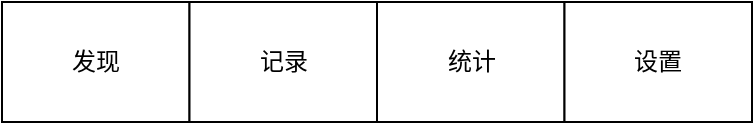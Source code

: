 <mxfile version="16.5.3" type="github" pages="3">
  <diagram id="Qzeqj0SnbEf_Cn_N3k6a" name="组件">
    <mxGraphModel dx="1715" dy="1148" grid="1" gridSize="10" guides="1" tooltips="1" connect="1" arrows="1" fold="1" page="0" pageScale="1" pageWidth="1169" pageHeight="827" math="0" shadow="0">
      <root>
        <mxCell id="B_So1x9XpXhE01DbsVh8-0" />
        <mxCell id="B_So1x9XpXhE01DbsVh8-1" parent="B_So1x9XpXhE01DbsVh8-0" />
        <mxCell id="eqh0b2-0sLIWviwp8FZ4-0" value="" style="group" vertex="1" connectable="0" parent="B_So1x9XpXhE01DbsVh8-1">
          <mxGeometry x="-240" y="-40" width="375" height="60" as="geometry" />
        </mxCell>
        <mxCell id="eqh0b2-0sLIWviwp8FZ4-1" value="发现" style="rounded=0;whiteSpace=wrap;html=1;" vertex="1" parent="eqh0b2-0sLIWviwp8FZ4-0">
          <mxGeometry width="93.75" height="60" as="geometry" />
        </mxCell>
        <mxCell id="eqh0b2-0sLIWviwp8FZ4-2" value="记录" style="rounded=0;whiteSpace=wrap;html=1;" vertex="1" parent="eqh0b2-0sLIWviwp8FZ4-0">
          <mxGeometry x="93.75" width="93.75" height="60" as="geometry" />
        </mxCell>
        <mxCell id="eqh0b2-0sLIWviwp8FZ4-3" value="统计" style="rounded=0;whiteSpace=wrap;html=1;" vertex="1" parent="eqh0b2-0sLIWviwp8FZ4-0">
          <mxGeometry x="187.5" width="93.75" height="60" as="geometry" />
        </mxCell>
        <mxCell id="eqh0b2-0sLIWviwp8FZ4-4" value="设置" style="rounded=0;whiteSpace=wrap;html=1;" vertex="1" parent="eqh0b2-0sLIWviwp8FZ4-0">
          <mxGeometry x="281.25" width="93.75" height="60" as="geometry" />
        </mxCell>
      </root>
    </mxGraphModel>
  </diagram>
  <diagram id="LeYQS3eegEFGrXKFrih5" name="发现页">
    <mxGraphModel dx="1879" dy="1069" grid="1" gridSize="10" guides="1" tooltips="1" connect="1" arrows="1" fold="1" page="0" pageScale="1" pageWidth="1169" pageHeight="827" background="none" math="0" shadow="0">
      <root>
        <mxCell id="0" />
        <mxCell id="1" parent="0" />
        <mxCell id="SfUjTuaE5shy0dRNEBml-24" value="" style="rounded=0;whiteSpace=wrap;html=1;" vertex="1" parent="1">
          <mxGeometry x="39" y="40" width="375" height="590" as="geometry" />
        </mxCell>
        <mxCell id="SfUjTuaE5shy0dRNEBml-26" value="发现页" style="text;html=1;strokeColor=none;fillColor=none;align=left;verticalAlign=middle;whiteSpace=wrap;rounded=0;" vertex="1" parent="1">
          <mxGeometry x="39" width="60" height="30" as="geometry" />
        </mxCell>
        <mxCell id="SfUjTuaE5shy0dRNEBml-32" value="总览" style="text;html=1;strokeColor=none;fillColor=none;align=left;verticalAlign=middle;whiteSpace=wrap;rounded=0;" vertex="1" parent="1">
          <mxGeometry x="49" y="50" width="60" height="30" as="geometry" />
        </mxCell>
        <mxCell id="SfUjTuaE5shy0dRNEBml-33" value="" style="rounded=0;whiteSpace=wrap;html=1;fillColor=#808080;" vertex="1" parent="1">
          <mxGeometry x="51" y="80" width="351" height="100" as="geometry" />
        </mxCell>
        <mxCell id="SfUjTuaE5shy0dRNEBml-34" value="指标" style="text;html=1;strokeColor=none;fillColor=none;align=left;verticalAlign=middle;whiteSpace=wrap;rounded=0;" vertex="1" parent="1">
          <mxGeometry x="51" y="190" width="60" height="30" as="geometry" />
        </mxCell>
        <mxCell id="SfUjTuaE5shy0dRNEBml-35" value="运动" style="rounded=0;whiteSpace=wrap;html=1;fillColor=#808080;" vertex="1" parent="1">
          <mxGeometry x="49" y="220" width="170.5" height="100" as="geometry" />
        </mxCell>
        <mxCell id="SfUjTuaE5shy0dRNEBml-36" value="饮食" style="rounded=0;whiteSpace=wrap;html=1;fillColor=#808080;" vertex="1" parent="1">
          <mxGeometry x="231.5" y="220" width="170.5" height="100" as="geometry" />
        </mxCell>
        <mxCell id="SfUjTuaE5shy0dRNEBml-37" value="水分" style="rounded=0;whiteSpace=wrap;html=1;fillColor=#808080;" vertex="1" parent="1">
          <mxGeometry x="49" y="330" width="170.5" height="100" as="geometry" />
        </mxCell>
        <mxCell id="SfUjTuaE5shy0dRNEBml-38" value="冥想" style="rounded=0;whiteSpace=wrap;html=1;fillColor=#808080;" vertex="1" parent="1">
          <mxGeometry x="231.5" y="330" width="170.5" height="100" as="geometry" />
        </mxCell>
        <mxCell id="SfUjTuaE5shy0dRNEBml-39" value="阅读" style="rounded=0;whiteSpace=wrap;html=1;fillColor=#808080;" vertex="1" parent="1">
          <mxGeometry x="49" y="440" width="170.5" height="100" as="geometry" />
        </mxCell>
        <mxCell id="SfUjTuaE5shy0dRNEBml-40" value="周期" style="rounded=0;whiteSpace=wrap;html=1;fillColor=#808080;" vertex="1" parent="1">
          <mxGeometry x="231.5" y="440" width="170.5" height="100" as="geometry" />
        </mxCell>
        <mxCell id="SfUjTuaE5shy0dRNEBml-41" value="" style="group" vertex="1" connectable="0" parent="1">
          <mxGeometry x="39" y="570" width="375" height="60" as="geometry" />
        </mxCell>
        <mxCell id="SfUjTuaE5shy0dRNEBml-27" value="发现" style="rounded=0;whiteSpace=wrap;html=1;fillColor=#808080;" vertex="1" parent="SfUjTuaE5shy0dRNEBml-41">
          <mxGeometry width="93.75" height="60" as="geometry" />
        </mxCell>
        <mxCell id="SfUjTuaE5shy0dRNEBml-29" value="记录" style="rounded=0;whiteSpace=wrap;html=1;" vertex="1" parent="SfUjTuaE5shy0dRNEBml-41">
          <mxGeometry x="93.75" width="93.75" height="60" as="geometry" />
        </mxCell>
        <mxCell id="SfUjTuaE5shy0dRNEBml-30" value="统计" style="rounded=0;whiteSpace=wrap;html=1;" vertex="1" parent="SfUjTuaE5shy0dRNEBml-41">
          <mxGeometry x="187.5" width="93.75" height="60" as="geometry" />
        </mxCell>
        <mxCell id="SfUjTuaE5shy0dRNEBml-31" value="设置" style="rounded=0;whiteSpace=wrap;html=1;" vertex="1" parent="SfUjTuaE5shy0dRNEBml-41">
          <mxGeometry x="281.25" width="93.75" height="60" as="geometry" />
        </mxCell>
      </root>
    </mxGraphModel>
  </diagram>
  <diagram id="NNMCAl0OlrUrAbnQ1WU4" name="记录页">
    <mxGraphModel dx="1479" dy="1069" grid="1" gridSize="10" guides="1" tooltips="1" connect="1" arrows="1" fold="1" page="0" pageScale="1" pageWidth="1169" pageHeight="827" math="0" shadow="0">
      <root>
        <mxCell id="6UcSKWhRy-Ho_wylhgB5-0" />
        <mxCell id="6UcSKWhRy-Ho_wylhgB5-1" parent="6UcSKWhRy-Ho_wylhgB5-0" />
        <mxCell id="gCziPaRQsygvw95p9YGa-0" value="" style="rounded=0;whiteSpace=wrap;html=1;" vertex="1" parent="6UcSKWhRy-Ho_wylhgB5-1">
          <mxGeometry x="440" y="40" width="375" height="590" as="geometry" />
        </mxCell>
        <mxCell id="gCziPaRQsygvw95p9YGa-1" value="记录页" style="text;html=1;strokeColor=none;fillColor=none;align=left;verticalAlign=middle;whiteSpace=wrap;rounded=0;" vertex="1" parent="6UcSKWhRy-Ho_wylhgB5-1">
          <mxGeometry x="440" width="60" height="30" as="geometry" />
        </mxCell>
        <mxCell id="gCziPaRQsygvw95p9YGa-2" value="" style="group" vertex="1" connectable="0" parent="6UcSKWhRy-Ho_wylhgB5-1">
          <mxGeometry x="440" y="570" width="375" height="60" as="geometry" />
        </mxCell>
        <mxCell id="gCziPaRQsygvw95p9YGa-3" value="发现" style="rounded=0;whiteSpace=wrap;html=1;" vertex="1" parent="gCziPaRQsygvw95p9YGa-2">
          <mxGeometry width="93.75" height="60" as="geometry" />
        </mxCell>
        <mxCell id="gCziPaRQsygvw95p9YGa-4" value="记录" style="rounded=0;whiteSpace=wrap;html=1;fillColor=#808080;" vertex="1" parent="gCziPaRQsygvw95p9YGa-2">
          <mxGeometry x="93.75" width="93.75" height="60" as="geometry" />
        </mxCell>
        <mxCell id="gCziPaRQsygvw95p9YGa-5" value="统计" style="rounded=0;whiteSpace=wrap;html=1;" vertex="1" parent="gCziPaRQsygvw95p9YGa-2">
          <mxGeometry x="187.5" width="93.75" height="60" as="geometry" />
        </mxCell>
        <mxCell id="gCziPaRQsygvw95p9YGa-6" value="设置" style="rounded=0;whiteSpace=wrap;html=1;" vertex="1" parent="gCziPaRQsygvw95p9YGa-2">
          <mxGeometry x="281.25" width="93.75" height="60" as="geometry" />
        </mxCell>
        <mxCell id="gCziPaRQsygvw95p9YGa-7" value="" style="group" vertex="1" connectable="0" parent="6UcSKWhRy-Ho_wylhgB5-1">
          <mxGeometry x="440" y="65" width="375" height="56" as="geometry" />
        </mxCell>
        <mxCell id="gCziPaRQsygvw95p9YGa-8" value="2022-02-08 运动" style="dashed=0;shape=rect;verticalLabelPosition=middle;align=left;verticalAlign=middle;fontSize=15;spacingLeft=10;rounded=0;" vertex="1" parent="gCziPaRQsygvw95p9YGa-7">
          <mxGeometry width="375" height="56" as="geometry" />
        </mxCell>
        <mxCell id="gCziPaRQsygvw95p9YGa-9" value="删除" style="text;html=1;strokeColor=#b85450;fillColor=#f8cecc;align=center;verticalAlign=middle;whiteSpace=wrap;rounded=0;" vertex="1" parent="gCziPaRQsygvw95p9YGa-7">
          <mxGeometry x="305" y="13" width="60" height="30" as="geometry" />
        </mxCell>
        <mxCell id="gCziPaRQsygvw95p9YGa-10" value="编辑" style="text;html=1;strokeColor=#6c8ebf;fillColor=#dae8fc;align=center;verticalAlign=middle;whiteSpace=wrap;rounded=0;" vertex="1" parent="gCziPaRQsygvw95p9YGa-7">
          <mxGeometry x="240" y="13" width="60" height="30" as="geometry" />
        </mxCell>
        <mxCell id="gCziPaRQsygvw95p9YGa-11" value="" style="group" vertex="1" connectable="0" parent="6UcSKWhRy-Ho_wylhgB5-1">
          <mxGeometry x="440" y="120" width="375" height="56" as="geometry" />
        </mxCell>
        <mxCell id="gCziPaRQsygvw95p9YGa-12" value="2022-02-08 运动" style="dashed=0;shape=rect;verticalLabelPosition=middle;align=left;verticalAlign=middle;fontSize=15;spacingLeft=10;rounded=0;" vertex="1" parent="gCziPaRQsygvw95p9YGa-11">
          <mxGeometry width="375" height="56" as="geometry" />
        </mxCell>
        <mxCell id="gCziPaRQsygvw95p9YGa-13" value="删除" style="text;html=1;strokeColor=#b85450;fillColor=#f8cecc;align=center;verticalAlign=middle;whiteSpace=wrap;rounded=0;" vertex="1" parent="gCziPaRQsygvw95p9YGa-11">
          <mxGeometry x="305" y="13" width="60" height="30" as="geometry" />
        </mxCell>
        <mxCell id="gCziPaRQsygvw95p9YGa-14" value="编辑" style="text;html=1;strokeColor=#6c8ebf;fillColor=#dae8fc;align=center;verticalAlign=middle;whiteSpace=wrap;rounded=0;" vertex="1" parent="gCziPaRQsygvw95p9YGa-11">
          <mxGeometry x="240" y="13" width="60" height="30" as="geometry" />
        </mxCell>
        <mxCell id="gCziPaRQsygvw95p9YGa-15" value="" style="group" vertex="1" connectable="0" parent="6UcSKWhRy-Ho_wylhgB5-1">
          <mxGeometry x="440" y="176" width="375" height="56" as="geometry" />
        </mxCell>
        <mxCell id="gCziPaRQsygvw95p9YGa-16" value="2022-02-08 运动" style="dashed=0;shape=rect;verticalLabelPosition=middle;align=left;verticalAlign=middle;fontSize=15;spacingLeft=10;rounded=0;" vertex="1" parent="gCziPaRQsygvw95p9YGa-15">
          <mxGeometry width="375" height="56" as="geometry" />
        </mxCell>
        <mxCell id="gCziPaRQsygvw95p9YGa-17" value="删除" style="text;html=1;strokeColor=#b85450;fillColor=#f8cecc;align=center;verticalAlign=middle;whiteSpace=wrap;rounded=0;" vertex="1" parent="gCziPaRQsygvw95p9YGa-15">
          <mxGeometry x="305" y="13" width="60" height="30" as="geometry" />
        </mxCell>
        <mxCell id="gCziPaRQsygvw95p9YGa-18" value="编辑" style="text;html=1;strokeColor=#6c8ebf;fillColor=#dae8fc;align=center;verticalAlign=middle;whiteSpace=wrap;rounded=0;" vertex="1" parent="gCziPaRQsygvw95p9YGa-15">
          <mxGeometry x="240" y="13" width="60" height="30" as="geometry" />
        </mxCell>
        <mxCell id="gCziPaRQsygvw95p9YGa-19" value="" style="group" vertex="1" connectable="0" parent="6UcSKWhRy-Ho_wylhgB5-1">
          <mxGeometry x="440" y="232" width="375" height="56" as="geometry" />
        </mxCell>
        <mxCell id="gCziPaRQsygvw95p9YGa-20" value="2022-02-08 运动" style="dashed=0;shape=rect;verticalLabelPosition=middle;align=left;verticalAlign=middle;fontSize=15;spacingLeft=10;rounded=0;" vertex="1" parent="gCziPaRQsygvw95p9YGa-19">
          <mxGeometry width="375" height="56" as="geometry" />
        </mxCell>
        <mxCell id="gCziPaRQsygvw95p9YGa-21" value="删除" style="text;html=1;strokeColor=#b85450;fillColor=#f8cecc;align=center;verticalAlign=middle;whiteSpace=wrap;rounded=0;" vertex="1" parent="gCziPaRQsygvw95p9YGa-19">
          <mxGeometry x="305" y="13" width="60" height="30" as="geometry" />
        </mxCell>
        <mxCell id="gCziPaRQsygvw95p9YGa-22" value="编辑" style="text;html=1;strokeColor=#6c8ebf;fillColor=#dae8fc;align=center;verticalAlign=middle;whiteSpace=wrap;rounded=0;" vertex="1" parent="gCziPaRQsygvw95p9YGa-19">
          <mxGeometry x="240" y="13" width="60" height="30" as="geometry" />
        </mxCell>
        <mxCell id="gCziPaRQsygvw95p9YGa-23" value="" style="group" vertex="1" connectable="0" parent="6UcSKWhRy-Ho_wylhgB5-1">
          <mxGeometry x="440" y="287" width="375" height="56" as="geometry" />
        </mxCell>
        <mxCell id="gCziPaRQsygvw95p9YGa-24" value="2022-02-08 运动" style="dashed=0;shape=rect;verticalLabelPosition=middle;align=left;verticalAlign=middle;fontSize=15;spacingLeft=10;rounded=0;" vertex="1" parent="gCziPaRQsygvw95p9YGa-23">
          <mxGeometry width="375" height="56" as="geometry" />
        </mxCell>
        <mxCell id="gCziPaRQsygvw95p9YGa-25" value="删除" style="text;html=1;strokeColor=#b85450;fillColor=#f8cecc;align=center;verticalAlign=middle;whiteSpace=wrap;rounded=0;" vertex="1" parent="gCziPaRQsygvw95p9YGa-23">
          <mxGeometry x="305" y="13" width="60" height="30" as="geometry" />
        </mxCell>
        <mxCell id="gCziPaRQsygvw95p9YGa-26" value="编辑" style="text;html=1;strokeColor=#6c8ebf;fillColor=#dae8fc;align=center;verticalAlign=middle;whiteSpace=wrap;rounded=0;" vertex="1" parent="gCziPaRQsygvw95p9YGa-23">
          <mxGeometry x="240" y="13" width="60" height="30" as="geometry" />
        </mxCell>
        <mxCell id="gCziPaRQsygvw95p9YGa-27" value="" style="group" vertex="1" connectable="0" parent="6UcSKWhRy-Ho_wylhgB5-1">
          <mxGeometry x="440" y="343" width="375" height="56" as="geometry" />
        </mxCell>
        <mxCell id="gCziPaRQsygvw95p9YGa-28" value="2022-02-08 运动" style="dashed=0;shape=rect;verticalLabelPosition=middle;align=left;verticalAlign=middle;fontSize=15;spacingLeft=10;rounded=0;" vertex="1" parent="gCziPaRQsygvw95p9YGa-27">
          <mxGeometry width="375" height="56" as="geometry" />
        </mxCell>
        <mxCell id="gCziPaRQsygvw95p9YGa-29" value="删除" style="text;html=1;strokeColor=#b85450;fillColor=#f8cecc;align=center;verticalAlign=middle;whiteSpace=wrap;rounded=0;" vertex="1" parent="gCziPaRQsygvw95p9YGa-27">
          <mxGeometry x="305" y="13" width="60" height="30" as="geometry" />
        </mxCell>
        <mxCell id="gCziPaRQsygvw95p9YGa-30" value="编辑" style="text;html=1;strokeColor=#6c8ebf;fillColor=#dae8fc;align=center;verticalAlign=middle;whiteSpace=wrap;rounded=0;" vertex="1" parent="gCziPaRQsygvw95p9YGa-27">
          <mxGeometry x="240" y="13" width="60" height="30" as="geometry" />
        </mxCell>
        <mxCell id="gCziPaRQsygvw95p9YGa-31" value="记录页-运动" style="text;html=1;strokeColor=none;fillColor=none;align=left;verticalAlign=middle;whiteSpace=wrap;rounded=0;" vertex="1" parent="6UcSKWhRy-Ho_wylhgB5-1">
          <mxGeometry x="1120" y="3" width="100" height="30" as="geometry" />
        </mxCell>
        <mxCell id="gCziPaRQsygvw95p9YGa-32" value="" style="rounded=0;whiteSpace=wrap;html=1;" vertex="1" parent="6UcSKWhRy-Ho_wylhgB5-1">
          <mxGeometry x="1120" y="43" width="375" height="590" as="geometry" />
        </mxCell>
        <mxCell id="gCziPaRQsygvw95p9YGa-33" style="edgeStyle=orthogonalEdgeStyle;rounded=0;orthogonalLoop=1;jettySize=auto;html=1;" edge="1" parent="6UcSKWhRy-Ho_wylhgB5-1" source="gCziPaRQsygvw95p9YGa-35" target="gCziPaRQsygvw95p9YGa-38">
          <mxGeometry relative="1" as="geometry" />
        </mxCell>
        <mxCell id="gCziPaRQsygvw95p9YGa-34" style="edgeStyle=orthogonalEdgeStyle;rounded=0;orthogonalLoop=1;jettySize=auto;html=1;entryX=1;entryY=0.5;entryDx=0;entryDy=0;" edge="1" parent="6UcSKWhRy-Ho_wylhgB5-1" source="gCziPaRQsygvw95p9YGa-35" target="gCziPaRQsygvw95p9YGa-41">
          <mxGeometry relative="1" as="geometry">
            <Array as="points">
              <mxPoint x="1510" y="113" />
              <mxPoint x="1510" y="173" />
            </Array>
          </mxGeometry>
        </mxCell>
        <mxCell id="gCziPaRQsygvw95p9YGa-35" value="可添加选项的选择框&lt;br&gt;选项数据存放在本地数据库中" style="strokeWidth=1;shadow=0;dashed=0;align=center;html=1;shape=mxgraph.mockup.text.stickyNote2;fontColor=#666666;mainText=;fontSize=17;whiteSpace=wrap;fillColor=#ffffcc;strokeColor=#F62E00;rounded=0;" vertex="1" parent="6UcSKWhRy-Ho_wylhgB5-1">
          <mxGeometry x="1532.5" y="53" width="195" height="110" as="geometry" />
        </mxCell>
        <mxCell id="gCziPaRQsygvw95p9YGa-36" value="" style="group" vertex="1" connectable="0" parent="6UcSKWhRy-Ho_wylhgB5-1">
          <mxGeometry x="1130" y="53" width="355" height="58" as="geometry" />
        </mxCell>
        <mxCell id="gCziPaRQsygvw95p9YGa-37" value="部位*" style="fillColor=none;strokeColor=none;html=1;fontSize=11;fontStyle=0;align=left;fontColor=#596780;fontStyle=1;fontSize=11;rounded=0;" vertex="1" parent="gCziPaRQsygvw95p9YGa-36">
          <mxGeometry width="240" height="20" as="geometry" />
        </mxCell>
        <mxCell id="gCziPaRQsygvw95p9YGa-38" value="Banana bread" style="rounded=1;arcSize=9;fillColor=#F7F8F9;align=left;spacingLeft=5;strokeColor=#DEE1E6;html=1;strokeWidth=2;fontColor=#596780;fontSize=12" vertex="1" parent="gCziPaRQsygvw95p9YGa-36">
          <mxGeometry y="25" width="355" height="33" as="geometry" />
        </mxCell>
        <mxCell id="gCziPaRQsygvw95p9YGa-39" value="" style="group" vertex="1" connectable="0" parent="6UcSKWhRy-Ho_wylhgB5-1">
          <mxGeometry x="1130" y="131" width="355" height="58" as="geometry" />
        </mxCell>
        <mxCell id="gCziPaRQsygvw95p9YGa-40" value="动作*" style="fillColor=none;strokeColor=none;html=1;fontSize=11;fontStyle=0;align=left;fontColor=#596780;fontStyle=1;fontSize=11;rounded=0;" vertex="1" parent="gCziPaRQsygvw95p9YGa-39">
          <mxGeometry width="240" height="20" as="geometry" />
        </mxCell>
        <mxCell id="gCziPaRQsygvw95p9YGa-41" value="Banana bread" style="rounded=1;arcSize=9;fillColor=#F7F8F9;align=left;spacingLeft=5;strokeColor=#DEE1E6;html=1;strokeWidth=2;fontColor=#596780;fontSize=12" vertex="1" parent="gCziPaRQsygvw95p9YGa-39">
          <mxGeometry y="25" width="355" height="33" as="geometry" />
        </mxCell>
        <mxCell id="gCziPaRQsygvw95p9YGa-42" value="" style="group" vertex="1" connectable="0" parent="6UcSKWhRy-Ho_wylhgB5-1">
          <mxGeometry x="1130" y="209" width="300" height="56.5" as="geometry" />
        </mxCell>
        <mxCell id="gCziPaRQsygvw95p9YGa-43" value="数量*" style="fillColor=none;strokeColor=none;html=1;fontSize=11;fontStyle=0;align=left;fontColor=#596780;fontStyle=1;fontSize=11;rounded=0;" vertex="1" parent="gCziPaRQsygvw95p9YGa-42">
          <mxGeometry width="50" height="20" as="geometry" />
        </mxCell>
        <mxCell id="gCziPaRQsygvw95p9YGa-44" value="" style="group" vertex="1" connectable="0" parent="gCziPaRQsygvw95p9YGa-42">
          <mxGeometry y="23.5" width="300" height="33" as="geometry" />
        </mxCell>
        <mxCell id="gCziPaRQsygvw95p9YGa-45" value="Banana bread" style="rounded=1;arcSize=9;fillColor=#F7F8F9;align=left;spacingLeft=5;strokeColor=#DEE1E6;html=1;strokeWidth=2;fontColor=#596780;fontSize=12" vertex="1" parent="gCziPaRQsygvw95p9YGa-44">
          <mxGeometry width="90" height="33" as="geometry" />
        </mxCell>
        <mxCell id="gCziPaRQsygvw95p9YGa-46" value="个" style="text;html=1;strokeColor=none;fillColor=none;align=center;verticalAlign=middle;whiteSpace=wrap;rounded=0;" vertex="1" parent="gCziPaRQsygvw95p9YGa-44">
          <mxGeometry x="90" y="1.5" width="60" height="30" as="geometry" />
        </mxCell>
        <mxCell id="gCziPaRQsygvw95p9YGa-47" value="Banana bread" style="rounded=1;arcSize=9;fillColor=#F7F8F9;align=left;spacingLeft=5;strokeColor=#DEE1E6;html=1;strokeWidth=2;fontColor=#596780;fontSize=12" vertex="1" parent="gCziPaRQsygvw95p9YGa-44">
          <mxGeometry x="150" width="90" height="33" as="geometry" />
        </mxCell>
        <mxCell id="gCziPaRQsygvw95p9YGa-48" value="组" style="text;html=1;strokeColor=none;fillColor=none;align=center;verticalAlign=middle;whiteSpace=wrap;rounded=0;" vertex="1" parent="gCziPaRQsygvw95p9YGa-44">
          <mxGeometry x="240" y="1.5" width="60" height="30" as="geometry" />
        </mxCell>
        <mxCell id="gCziPaRQsygvw95p9YGa-49" value="" style="group" vertex="1" connectable="0" parent="6UcSKWhRy-Ho_wylhgB5-1">
          <mxGeometry x="1130" y="286" width="355" height="58" as="geometry" />
        </mxCell>
        <mxCell id="gCziPaRQsygvw95p9YGa-50" value="时间（分钟）*" style="fillColor=none;strokeColor=none;html=1;fontSize=11;fontStyle=0;align=left;fontColor=#596780;fontStyle=1;fontSize=11;rounded=0;" vertex="1" parent="gCziPaRQsygvw95p9YGa-49">
          <mxGeometry width="100" height="20" as="geometry" />
        </mxCell>
        <mxCell id="gCziPaRQsygvw95p9YGa-51" value="Banana bread" style="rounded=1;arcSize=9;fillColor=#F7F8F9;align=left;spacingLeft=5;strokeColor=#DEE1E6;html=1;strokeWidth=2;fontColor=#596780;fontSize=12" vertex="1" parent="gCziPaRQsygvw95p9YGa-49">
          <mxGeometry y="25" width="355" height="33" as="geometry" />
        </mxCell>
        <mxCell id="gCziPaRQsygvw95p9YGa-52" value="" style="group" vertex="1" connectable="0" parent="6UcSKWhRy-Ho_wylhgB5-1">
          <mxGeometry x="1130" y="363" width="355" height="100" as="geometry" />
        </mxCell>
        <mxCell id="gCziPaRQsygvw95p9YGa-53" value="备注" style="fillColor=none;strokeColor=none;html=1;fontSize=11;fontStyle=0;align=left;fontColor=#596780;fontStyle=1;fontSize=11;rounded=0;" vertex="1" parent="gCziPaRQsygvw95p9YGa-52">
          <mxGeometry width="240" height="20" as="geometry" />
        </mxCell>
        <mxCell id="gCziPaRQsygvw95p9YGa-54" value="Banana bread" style="rounded=1;arcSize=9;fillColor=#F7F8F9;align=left;spacingLeft=5;strokeColor=#DEE1E6;html=1;strokeWidth=2;fontColor=#596780;fontSize=12" vertex="1" parent="gCziPaRQsygvw95p9YGa-52">
          <mxGeometry y="25" width="355" height="75" as="geometry" />
        </mxCell>
        <mxCell id="gCziPaRQsygvw95p9YGa-55" value="保存" style="rounded=1;html=1;shadow=0;dashed=0;whiteSpace=wrap;fontSize=10;fillColor=#666666;align=center;strokeColor=#4D4D4D;fontColor=#ffffff;" vertex="1" parent="6UcSKWhRy-Ho_wylhgB5-1">
          <mxGeometry x="1130" y="483" width="355" height="40" as="geometry" />
        </mxCell>
        <mxCell id="gCziPaRQsygvw95p9YGa-56" value="记录页-周期" style="text;html=1;strokeColor=none;fillColor=none;align=left;verticalAlign=middle;whiteSpace=wrap;rounded=0;" vertex="1" parent="6UcSKWhRy-Ho_wylhgB5-1">
          <mxGeometry x="1800" width="100" height="30" as="geometry" />
        </mxCell>
        <mxCell id="gCziPaRQsygvw95p9YGa-57" value="" style="rounded=0;whiteSpace=wrap;html=1;" vertex="1" parent="6UcSKWhRy-Ho_wylhgB5-1">
          <mxGeometry x="1800" y="40" width="375" height="590" as="geometry" />
        </mxCell>
        <mxCell id="gCziPaRQsygvw95p9YGa-58" value="" style="group" vertex="1" connectable="0" parent="6UcSKWhRy-Ho_wylhgB5-1">
          <mxGeometry x="1810" y="330" width="355" height="100" as="geometry" />
        </mxCell>
        <mxCell id="gCziPaRQsygvw95p9YGa-59" value="备注" style="fillColor=none;strokeColor=none;html=1;fontSize=11;fontStyle=0;align=left;fontColor=#596780;fontStyle=1;fontSize=11;rounded=0;" vertex="1" parent="gCziPaRQsygvw95p9YGa-58">
          <mxGeometry width="240" height="20" as="geometry" />
        </mxCell>
        <mxCell id="gCziPaRQsygvw95p9YGa-60" value="Banana bread" style="rounded=1;arcSize=9;fillColor=#F7F8F9;align=left;spacingLeft=5;strokeColor=#DEE1E6;html=1;strokeWidth=2;fontColor=#596780;fontSize=12" vertex="1" parent="gCziPaRQsygvw95p9YGa-58">
          <mxGeometry y="25" width="355" height="75" as="geometry" />
        </mxCell>
        <mxCell id="gCziPaRQsygvw95p9YGa-61" value="保存" style="rounded=1;html=1;shadow=0;dashed=0;whiteSpace=wrap;fontSize=10;fillColor=#666666;align=center;strokeColor=#4D4D4D;fontColor=#ffffff;" vertex="1" parent="6UcSKWhRy-Ho_wylhgB5-1">
          <mxGeometry x="1810" y="450" width="355" height="40" as="geometry" />
        </mxCell>
        <mxCell id="gCziPaRQsygvw95p9YGa-62" value="" style="group" vertex="1" connectable="0" parent="6UcSKWhRy-Ho_wylhgB5-1">
          <mxGeometry x="1810" y="50" width="240" height="47" as="geometry" />
        </mxCell>
        <mxCell id="gCziPaRQsygvw95p9YGa-63" value="结束" style="html=1;shadow=0;dashed=0;shape=mxgraph.bootstrap.radioButton2;labelPosition=right;verticalLabelPosition=middle;align=left;verticalAlign=middle;gradientColor=#DEDEDE;fillColor=#EDEDED;checked=0;spacing=5;checkedFill=#0085FC;checkedStroke=#ffffff;rounded=0;" vertex="1" parent="gCziPaRQsygvw95p9YGa-62">
          <mxGeometry x="100" y="37" width="10" height="10" as="geometry" />
        </mxCell>
        <mxCell id="gCziPaRQsygvw95p9YGa-64" value="经期*" style="fillColor=none;strokeColor=none;html=1;fontSize=11;fontStyle=0;align=left;fontColor=#596780;fontStyle=1;fontSize=11;rounded=0;" vertex="1" parent="gCziPaRQsygvw95p9YGa-62">
          <mxGeometry width="240" height="20" as="geometry" />
        </mxCell>
        <mxCell id="gCziPaRQsygvw95p9YGa-65" value="开始" style="html=1;shadow=0;dashed=0;shape=mxgraph.bootstrap.radioButton2;labelPosition=right;verticalLabelPosition=middle;align=left;verticalAlign=middle;gradientColor=#DEDEDE;fillColor=#EDEDED;checked=0;spacing=5;checkedFill=#0085FC;checkedStroke=#ffffff;rounded=0;" vertex="1" parent="gCziPaRQsygvw95p9YGa-62">
          <mxGeometry y="37" width="10" height="10" as="geometry" />
        </mxCell>
        <mxCell id="gCziPaRQsygvw95p9YGa-66" value="经期" style="html=1;shadow=0;dashed=0;shape=mxgraph.bootstrap.radioButton2;labelPosition=right;verticalLabelPosition=middle;align=left;verticalAlign=middle;gradientColor=#DEDEDE;fillColor=#EDEDED;checked=0;spacing=5;checkedFill=#0085FC;checkedStroke=#ffffff;rounded=0;" vertex="1" parent="gCziPaRQsygvw95p9YGa-62">
          <mxGeometry x="50" y="37" width="10" height="10" as="geometry" />
        </mxCell>
        <mxCell id="gCziPaRQsygvw95p9YGa-67" value="" style="group" vertex="1" connectable="0" parent="6UcSKWhRy-Ho_wylhgB5-1">
          <mxGeometry x="1810" y="122" width="240" height="47" as="geometry" />
        </mxCell>
        <mxCell id="gCziPaRQsygvw95p9YGa-68" value="较少" style="html=1;shadow=0;dashed=0;shape=mxgraph.bootstrap.radioButton2;labelPosition=right;verticalLabelPosition=middle;align=left;verticalAlign=middle;gradientColor=#DEDEDE;fillColor=#EDEDED;checked=0;spacing=5;checkedFill=#0085FC;checkedStroke=#ffffff;rounded=0;" vertex="1" parent="gCziPaRQsygvw95p9YGa-67">
          <mxGeometry x="100" y="37" width="10" height="10" as="geometry" />
        </mxCell>
        <mxCell id="gCziPaRQsygvw95p9YGa-69" value="经量" style="fillColor=none;strokeColor=none;html=1;fontSize=11;fontStyle=0;align=left;fontColor=#596780;fontStyle=1;fontSize=11;rounded=0;" vertex="1" parent="gCziPaRQsygvw95p9YGa-67">
          <mxGeometry width="240" height="20" as="geometry" />
        </mxCell>
        <mxCell id="gCziPaRQsygvw95p9YGa-70" value="较多" style="html=1;shadow=0;dashed=0;shape=mxgraph.bootstrap.radioButton2;labelPosition=right;verticalLabelPosition=middle;align=left;verticalAlign=middle;gradientColor=#DEDEDE;fillColor=#EDEDED;checked=0;spacing=5;checkedFill=#0085FC;checkedStroke=#ffffff;rounded=0;" vertex="1" parent="gCziPaRQsygvw95p9YGa-67">
          <mxGeometry y="37" width="10" height="10" as="geometry" />
        </mxCell>
        <mxCell id="gCziPaRQsygvw95p9YGa-71" value="一般" style="html=1;shadow=0;dashed=0;shape=mxgraph.bootstrap.radioButton2;labelPosition=right;verticalLabelPosition=middle;align=left;verticalAlign=middle;gradientColor=#DEDEDE;fillColor=#EDEDED;checked=0;spacing=5;checkedFill=#0085FC;checkedStroke=#ffffff;rounded=0;" vertex="1" parent="gCziPaRQsygvw95p9YGa-67">
          <mxGeometry x="50" y="37" width="10" height="10" as="geometry" />
        </mxCell>
        <mxCell id="gCziPaRQsygvw95p9YGa-72" value="" style="group" vertex="1" connectable="0" parent="6UcSKWhRy-Ho_wylhgB5-1">
          <mxGeometry x="1810" y="193" width="240" height="47" as="geometry" />
        </mxCell>
        <mxCell id="gCziPaRQsygvw95p9YGa-73" value="无" style="html=1;shadow=0;dashed=0;shape=mxgraph.bootstrap.radioButton2;labelPosition=right;verticalLabelPosition=middle;align=left;verticalAlign=middle;gradientColor=#DEDEDE;fillColor=#EDEDED;checked=0;spacing=5;checkedFill=#0085FC;checkedStroke=#ffffff;rounded=0;" vertex="1" parent="gCziPaRQsygvw95p9YGa-72">
          <mxGeometry x="100" y="37" width="10" height="10" as="geometry" />
        </mxCell>
        <mxCell id="gCziPaRQsygvw95p9YGa-74" value="疼痛" style="fillColor=none;strokeColor=none;html=1;fontSize=11;fontStyle=0;align=left;fontColor=#596780;fontStyle=1;fontSize=11;rounded=0;" vertex="1" parent="gCziPaRQsygvw95p9YGa-72">
          <mxGeometry width="240" height="20" as="geometry" />
        </mxCell>
        <mxCell id="gCziPaRQsygvw95p9YGa-75" value="较痛" style="html=1;shadow=0;dashed=0;shape=mxgraph.bootstrap.radioButton2;labelPosition=right;verticalLabelPosition=middle;align=left;verticalAlign=middle;gradientColor=#DEDEDE;fillColor=#EDEDED;checked=0;spacing=5;checkedFill=#0085FC;checkedStroke=#ffffff;rounded=0;" vertex="1" parent="gCziPaRQsygvw95p9YGa-72">
          <mxGeometry y="37" width="10" height="10" as="geometry" />
        </mxCell>
        <mxCell id="gCziPaRQsygvw95p9YGa-76" value="一般" style="html=1;shadow=0;dashed=0;shape=mxgraph.bootstrap.radioButton2;labelPosition=right;verticalLabelPosition=middle;align=left;verticalAlign=middle;gradientColor=#DEDEDE;fillColor=#EDEDED;checked=0;spacing=5;checkedFill=#0085FC;checkedStroke=#ffffff;rounded=0;" vertex="1" parent="gCziPaRQsygvw95p9YGa-72">
          <mxGeometry x="50" y="37" width="10" height="10" as="geometry" />
        </mxCell>
        <mxCell id="gCziPaRQsygvw95p9YGa-77" value="" style="group" vertex="1" connectable="0" parent="6UcSKWhRy-Ho_wylhgB5-1">
          <mxGeometry x="1810" y="265" width="240" height="47" as="geometry" />
        </mxCell>
        <mxCell id="gCziPaRQsygvw95p9YGa-78" value="较差" style="html=1;shadow=0;dashed=0;shape=mxgraph.bootstrap.radioButton2;labelPosition=right;verticalLabelPosition=middle;align=left;verticalAlign=middle;gradientColor=#DEDEDE;fillColor=#EDEDED;checked=0;spacing=5;checkedFill=#0085FC;checkedStroke=#ffffff;rounded=0;" vertex="1" parent="gCziPaRQsygvw95p9YGa-77">
          <mxGeometry x="100" y="37" width="10" height="10" as="geometry" />
        </mxCell>
        <mxCell id="gCziPaRQsygvw95p9YGa-79" value="心情" style="fillColor=none;strokeColor=none;html=1;fontSize=11;fontStyle=0;align=left;fontColor=#596780;fontStyle=1;fontSize=11;rounded=0;" vertex="1" parent="gCziPaRQsygvw95p9YGa-77">
          <mxGeometry width="240" height="20" as="geometry" />
        </mxCell>
        <mxCell id="gCziPaRQsygvw95p9YGa-80" value="较好" style="html=1;shadow=0;dashed=0;shape=mxgraph.bootstrap.radioButton2;labelPosition=right;verticalLabelPosition=middle;align=left;verticalAlign=middle;gradientColor=#DEDEDE;fillColor=#EDEDED;checked=0;spacing=5;checkedFill=#0085FC;checkedStroke=#ffffff;rounded=0;" vertex="1" parent="gCziPaRQsygvw95p9YGa-77">
          <mxGeometry y="37" width="10" height="10" as="geometry" />
        </mxCell>
        <mxCell id="gCziPaRQsygvw95p9YGa-81" value="一般" style="html=1;shadow=0;dashed=0;shape=mxgraph.bootstrap.radioButton2;labelPosition=right;verticalLabelPosition=middle;align=left;verticalAlign=middle;gradientColor=#DEDEDE;fillColor=#EDEDED;checked=0;spacing=5;checkedFill=#0085FC;checkedStroke=#ffffff;rounded=0;" vertex="1" parent="gCziPaRQsygvw95p9YGa-77">
          <mxGeometry x="50" y="37" width="10" height="10" as="geometry" />
        </mxCell>
        <mxCell id="gCziPaRQsygvw95p9YGa-82" value="记录页-饮食" style="text;html=1;strokeColor=none;fillColor=none;align=left;verticalAlign=middle;whiteSpace=wrap;rounded=0;" vertex="1" parent="6UcSKWhRy-Ho_wylhgB5-1">
          <mxGeometry x="2240" y="3" width="100" height="30" as="geometry" />
        </mxCell>
        <mxCell id="gCziPaRQsygvw95p9YGa-83" value="" style="rounded=0;whiteSpace=wrap;html=1;" vertex="1" parent="6UcSKWhRy-Ho_wylhgB5-1">
          <mxGeometry x="2240" y="43" width="375" height="590" as="geometry" />
        </mxCell>
        <mxCell id="gCziPaRQsygvw95p9YGa-84" value="" style="group" vertex="1" connectable="0" parent="6UcSKWhRy-Ho_wylhgB5-1">
          <mxGeometry x="2250" y="193" width="355" height="100" as="geometry" />
        </mxCell>
        <mxCell id="gCziPaRQsygvw95p9YGa-85" value="备注" style="fillColor=none;strokeColor=none;html=1;fontSize=11;fontStyle=0;align=left;fontColor=#596780;fontStyle=1;fontSize=11;rounded=0;" vertex="1" parent="gCziPaRQsygvw95p9YGa-84">
          <mxGeometry width="240" height="20" as="geometry" />
        </mxCell>
        <mxCell id="gCziPaRQsygvw95p9YGa-86" value="Banana bread" style="rounded=1;arcSize=9;fillColor=#F7F8F9;align=left;spacingLeft=5;strokeColor=#DEE1E6;html=1;strokeWidth=2;fontColor=#596780;fontSize=12" vertex="1" parent="gCziPaRQsygvw95p9YGa-84">
          <mxGeometry y="25" width="355" height="75" as="geometry" />
        </mxCell>
        <mxCell id="gCziPaRQsygvw95p9YGa-87" value="保存" style="rounded=1;html=1;shadow=0;dashed=0;whiteSpace=wrap;fontSize=10;fillColor=#666666;align=center;strokeColor=#4D4D4D;fontColor=#ffffff;" vertex="1" parent="6UcSKWhRy-Ho_wylhgB5-1">
          <mxGeometry x="2250" y="313" width="355" height="40" as="geometry" />
        </mxCell>
        <mxCell id="gCziPaRQsygvw95p9YGa-88" value="" style="group" vertex="1" connectable="0" parent="6UcSKWhRy-Ho_wylhgB5-1">
          <mxGeometry x="2250" y="53" width="355" height="58" as="geometry" />
        </mxCell>
        <mxCell id="gCziPaRQsygvw95p9YGa-89" value="食物*" style="fillColor=none;strokeColor=none;html=1;fontSize=11;fontStyle=0;align=left;fontColor=#596780;fontStyle=1;fontSize=11;rounded=0;" vertex="1" parent="gCziPaRQsygvw95p9YGa-88">
          <mxGeometry width="240" height="20" as="geometry" />
        </mxCell>
        <mxCell id="gCziPaRQsygvw95p9YGa-90" value="Banana bread" style="rounded=1;arcSize=9;fillColor=#F7F8F9;align=left;spacingLeft=5;strokeColor=#DEE1E6;html=1;strokeWidth=2;fontColor=#596780;fontSize=12" vertex="1" parent="gCziPaRQsygvw95p9YGa-88">
          <mxGeometry y="25" width="355" height="33" as="geometry" />
        </mxCell>
        <mxCell id="gCziPaRQsygvw95p9YGa-91" value="" style="group" vertex="1" connectable="0" parent="6UcSKWhRy-Ho_wylhgB5-1">
          <mxGeometry x="2250" y="123" width="355" height="58" as="geometry" />
        </mxCell>
        <mxCell id="gCziPaRQsygvw95p9YGa-92" value="卡路里" style="fillColor=none;strokeColor=none;html=1;fontSize=11;fontStyle=0;align=left;fontColor=#596780;fontStyle=1;fontSize=11;rounded=0;" vertex="1" parent="gCziPaRQsygvw95p9YGa-91">
          <mxGeometry width="50" height="20" as="geometry" />
        </mxCell>
        <mxCell id="gCziPaRQsygvw95p9YGa-93" value="Banana bread" style="rounded=1;arcSize=9;fillColor=#F7F8F9;align=left;spacingLeft=5;strokeColor=#DEE1E6;html=1;strokeWidth=2;fontColor=#596780;fontSize=12" vertex="1" parent="gCziPaRQsygvw95p9YGa-91">
          <mxGeometry y="25" width="355" height="33" as="geometry" />
        </mxCell>
        <mxCell id="gCziPaRQsygvw95p9YGa-94" style="edgeStyle=orthogonalEdgeStyle;rounded=0;orthogonalLoop=1;jettySize=auto;html=1;" edge="1" parent="6UcSKWhRy-Ho_wylhgB5-1" source="gCziPaRQsygvw95p9YGa-95" target="gCziPaRQsygvw95p9YGa-99">
          <mxGeometry relative="1" as="geometry" />
        </mxCell>
        <mxCell id="gCziPaRQsygvw95p9YGa-95" value="tab内容&lt;br&gt;所有，运动，饮食，水分，冥想，阅读，运动" style="strokeWidth=1;shadow=0;dashed=0;align=center;html=1;shape=mxgraph.mockup.text.stickyNote2;fontColor=#666666;mainText=;fontSize=17;whiteSpace=wrap;fillColor=#ffffcc;strokeColor=#F62E00;rounded=0;" vertex="1" parent="6UcSKWhRy-Ho_wylhgB5-1">
          <mxGeometry x="860" y="40" width="180" height="120" as="geometry" />
        </mxCell>
        <mxCell id="gCziPaRQsygvw95p9YGa-96" value="" style="group" vertex="1" connectable="0" parent="6UcSKWhRy-Ho_wylhgB5-1">
          <mxGeometry x="440" y="40" width="375" height="25" as="geometry" />
        </mxCell>
        <mxCell id="gCziPaRQsygvw95p9YGa-97" value="运动" style="strokeColor=inherit;fillColor=inherit;gradientColor=inherit;strokeWidth=1;shadow=0;dashed=0;align=center;html=1;shape=mxgraph.mockup.text.rrect;rSize=0;fontSize=17;fontColor=#0000ff;rounded=0;" vertex="1" parent="gCziPaRQsygvw95p9YGa-96">
          <mxGeometry x="93.75" width="93.75" height="25" as="geometry" />
        </mxCell>
        <mxCell id="gCziPaRQsygvw95p9YGa-98" value="饮食" style="strokeColor=inherit;fillColor=inherit;gradientColor=inherit;strokeWidth=1;shadow=0;dashed=0;align=center;html=1;shape=mxgraph.mockup.text.rrect;rSize=0;fontSize=17;fontColor=#0000ff;rounded=0;" vertex="1" parent="gCziPaRQsygvw95p9YGa-96">
          <mxGeometry x="187.5" width="93.75" height="25" as="geometry" />
        </mxCell>
        <mxCell id="gCziPaRQsygvw95p9YGa-99" value="水分" style="strokeColor=inherit;fillColor=inherit;gradientColor=inherit;strokeWidth=1;shadow=0;dashed=0;align=center;html=1;shape=mxgraph.mockup.text.rrect;rSize=0;fontSize=17;fontColor=#0000ff;rounded=0;" vertex="1" parent="gCziPaRQsygvw95p9YGa-96">
          <mxGeometry x="281.25" width="93.75" height="25" as="geometry" />
        </mxCell>
        <mxCell id="gCziPaRQsygvw95p9YGa-100" value="所有" style="strokeWidth=1;shadow=0;dashed=0;align=center;html=1;shape=mxgraph.mockup.text.rrect;rSize=0;fontSize=17;fontColor=#ffffff;fillColor=#008cff;strokeColor=#008cff;rounded=0;" vertex="1" parent="gCziPaRQsygvw95p9YGa-96">
          <mxGeometry width="93.75" height="25" as="geometry" />
        </mxCell>
        <mxCell id="gCziPaRQsygvw95p9YGa-101" value="记录页-水分" style="text;html=1;strokeColor=none;fillColor=none;align=left;verticalAlign=middle;whiteSpace=wrap;rounded=0;" vertex="1" parent="6UcSKWhRy-Ho_wylhgB5-1">
          <mxGeometry x="2840" y="3" width="100" height="30" as="geometry" />
        </mxCell>
        <mxCell id="gCziPaRQsygvw95p9YGa-102" value="" style="rounded=0;whiteSpace=wrap;html=1;" vertex="1" parent="6UcSKWhRy-Ho_wylhgB5-1">
          <mxGeometry x="2840" y="43" width="375" height="590" as="geometry" />
        </mxCell>
        <mxCell id="gCziPaRQsygvw95p9YGa-103" value="" style="group" vertex="1" connectable="0" parent="6UcSKWhRy-Ho_wylhgB5-1">
          <mxGeometry x="2850" y="123" width="355" height="100" as="geometry" />
        </mxCell>
        <mxCell id="gCziPaRQsygvw95p9YGa-104" value="备注" style="fillColor=none;strokeColor=none;html=1;fontSize=11;fontStyle=0;align=left;fontColor=#596780;fontStyle=1;fontSize=11;rounded=0;" vertex="1" parent="gCziPaRQsygvw95p9YGa-103">
          <mxGeometry width="240" height="20" as="geometry" />
        </mxCell>
        <mxCell id="gCziPaRQsygvw95p9YGa-105" value="Banana bread" style="rounded=1;arcSize=9;fillColor=#F7F8F9;align=left;spacingLeft=5;strokeColor=#DEE1E6;html=1;strokeWidth=2;fontColor=#596780;fontSize=12" vertex="1" parent="gCziPaRQsygvw95p9YGa-103">
          <mxGeometry y="25" width="355" height="75" as="geometry" />
        </mxCell>
        <mxCell id="gCziPaRQsygvw95p9YGa-106" value="保存" style="rounded=1;html=1;shadow=0;dashed=0;whiteSpace=wrap;fontSize=10;fillColor=#666666;align=center;strokeColor=#4D4D4D;fontColor=#ffffff;" vertex="1" parent="6UcSKWhRy-Ho_wylhgB5-1">
          <mxGeometry x="2850" y="243" width="355" height="40" as="geometry" />
        </mxCell>
        <mxCell id="gCziPaRQsygvw95p9YGa-107" value="" style="group" vertex="1" connectable="0" parent="6UcSKWhRy-Ho_wylhgB5-1">
          <mxGeometry x="2850" y="53" width="355" height="58" as="geometry" />
        </mxCell>
        <mxCell id="gCziPaRQsygvw95p9YGa-108" value="水量（ml）*" style="fillColor=none;strokeColor=none;html=1;fontSize=11;fontStyle=0;align=left;fontColor=#596780;fontStyle=1;fontSize=11;rounded=0;" vertex="1" parent="gCziPaRQsygvw95p9YGa-107">
          <mxGeometry width="100" height="20" as="geometry" />
        </mxCell>
        <mxCell id="gCziPaRQsygvw95p9YGa-109" value="Banana bread" style="rounded=1;arcSize=9;fillColor=#F7F8F9;align=left;spacingLeft=5;strokeColor=#DEE1E6;html=1;strokeWidth=2;fontColor=#596780;fontSize=12" vertex="1" parent="gCziPaRQsygvw95p9YGa-107">
          <mxGeometry y="25" width="355" height="33" as="geometry" />
        </mxCell>
        <mxCell id="gCziPaRQsygvw95p9YGa-110" value="记录页-冥想" style="text;html=1;strokeColor=none;fillColor=none;align=left;verticalAlign=middle;whiteSpace=wrap;rounded=0;" vertex="1" parent="6UcSKWhRy-Ho_wylhgB5-1">
          <mxGeometry x="3400" y="3" width="100" height="30" as="geometry" />
        </mxCell>
        <mxCell id="gCziPaRQsygvw95p9YGa-111" value="" style="rounded=0;whiteSpace=wrap;html=1;" vertex="1" parent="6UcSKWhRy-Ho_wylhgB5-1">
          <mxGeometry x="3400" y="43" width="375" height="590" as="geometry" />
        </mxCell>
        <mxCell id="gCziPaRQsygvw95p9YGa-112" value="" style="group" vertex="1" connectable="0" parent="6UcSKWhRy-Ho_wylhgB5-1">
          <mxGeometry x="3410" y="123" width="355" height="100" as="geometry" />
        </mxCell>
        <mxCell id="gCziPaRQsygvw95p9YGa-113" value="备注" style="fillColor=none;strokeColor=none;html=1;fontSize=11;fontStyle=0;align=left;fontColor=#596780;fontStyle=1;fontSize=11;rounded=0;" vertex="1" parent="gCziPaRQsygvw95p9YGa-112">
          <mxGeometry width="240" height="20" as="geometry" />
        </mxCell>
        <mxCell id="gCziPaRQsygvw95p9YGa-114" value="Banana bread" style="rounded=1;arcSize=9;fillColor=#F7F8F9;align=left;spacingLeft=5;strokeColor=#DEE1E6;html=1;strokeWidth=2;fontColor=#596780;fontSize=12" vertex="1" parent="gCziPaRQsygvw95p9YGa-112">
          <mxGeometry y="25" width="355" height="75" as="geometry" />
        </mxCell>
        <mxCell id="gCziPaRQsygvw95p9YGa-115" value="保存" style="rounded=1;html=1;shadow=0;dashed=0;whiteSpace=wrap;fontSize=10;fillColor=#666666;align=center;strokeColor=#4D4D4D;fontColor=#ffffff;" vertex="1" parent="6UcSKWhRy-Ho_wylhgB5-1">
          <mxGeometry x="3410" y="243" width="355" height="40" as="geometry" />
        </mxCell>
        <mxCell id="gCziPaRQsygvw95p9YGa-116" value="" style="group" vertex="1" connectable="0" parent="6UcSKWhRy-Ho_wylhgB5-1">
          <mxGeometry x="3410" y="53" width="355" height="58" as="geometry" />
        </mxCell>
        <mxCell id="gCziPaRQsygvw95p9YGa-117" value="时间（分钟）*" style="fillColor=none;strokeColor=none;html=1;fontSize=11;fontStyle=0;align=left;fontColor=#596780;fontStyle=1;fontSize=11;rounded=0;" vertex="1" parent="gCziPaRQsygvw95p9YGa-116">
          <mxGeometry width="100" height="20" as="geometry" />
        </mxCell>
        <mxCell id="gCziPaRQsygvw95p9YGa-118" value="Banana bread" style="rounded=1;arcSize=9;fillColor=#F7F8F9;align=left;spacingLeft=5;strokeColor=#DEE1E6;html=1;strokeWidth=2;fontColor=#596780;fontSize=12" vertex="1" parent="gCziPaRQsygvw95p9YGa-116">
          <mxGeometry y="25" width="355" height="33" as="geometry" />
        </mxCell>
        <mxCell id="gCziPaRQsygvw95p9YGa-119" value="记录页-阅读" style="text;html=1;strokeColor=none;fillColor=none;align=left;verticalAlign=middle;whiteSpace=wrap;rounded=0;" vertex="1" parent="6UcSKWhRy-Ho_wylhgB5-1">
          <mxGeometry x="3960" y="3" width="100" height="30" as="geometry" />
        </mxCell>
        <mxCell id="gCziPaRQsygvw95p9YGa-120" value="" style="rounded=0;whiteSpace=wrap;html=1;" vertex="1" parent="6UcSKWhRy-Ho_wylhgB5-1">
          <mxGeometry x="3960" y="43" width="375" height="590" as="geometry" />
        </mxCell>
        <mxCell id="gCziPaRQsygvw95p9YGa-121" value="" style="group" vertex="1" connectable="0" parent="6UcSKWhRy-Ho_wylhgB5-1">
          <mxGeometry x="3970" y="193" width="355" height="100" as="geometry" />
        </mxCell>
        <mxCell id="gCziPaRQsygvw95p9YGa-122" value="备注" style="fillColor=none;strokeColor=none;html=1;fontSize=11;fontStyle=0;align=left;fontColor=#596780;fontStyle=1;fontSize=11;rounded=0;" vertex="1" parent="gCziPaRQsygvw95p9YGa-121">
          <mxGeometry width="240" height="20" as="geometry" />
        </mxCell>
        <mxCell id="gCziPaRQsygvw95p9YGa-123" value="Banana bread" style="rounded=1;arcSize=9;fillColor=#F7F8F9;align=left;spacingLeft=5;strokeColor=#DEE1E6;html=1;strokeWidth=2;fontColor=#596780;fontSize=12" vertex="1" parent="gCziPaRQsygvw95p9YGa-121">
          <mxGeometry y="25" width="355" height="75" as="geometry" />
        </mxCell>
        <mxCell id="gCziPaRQsygvw95p9YGa-124" value="保存" style="rounded=1;html=1;shadow=0;dashed=0;whiteSpace=wrap;fontSize=10;fillColor=#666666;align=center;strokeColor=#4D4D4D;fontColor=#ffffff;" vertex="1" parent="6UcSKWhRy-Ho_wylhgB5-1">
          <mxGeometry x="3970" y="313" width="355" height="40" as="geometry" />
        </mxCell>
        <mxCell id="gCziPaRQsygvw95p9YGa-125" value="" style="group" vertex="1" connectable="0" parent="6UcSKWhRy-Ho_wylhgB5-1">
          <mxGeometry x="3970" y="53" width="355" height="58" as="geometry" />
        </mxCell>
        <mxCell id="gCziPaRQsygvw95p9YGa-126" value="书名*" style="fillColor=none;strokeColor=none;html=1;fontSize=11;fontStyle=0;align=left;fontColor=#596780;fontStyle=1;fontSize=11;rounded=0;" vertex="1" parent="gCziPaRQsygvw95p9YGa-125">
          <mxGeometry width="240" height="20" as="geometry" />
        </mxCell>
        <mxCell id="gCziPaRQsygvw95p9YGa-127" value="Banana bread" style="rounded=1;arcSize=9;fillColor=#F7F8F9;align=left;spacingLeft=5;strokeColor=#DEE1E6;html=1;strokeWidth=2;fontColor=#596780;fontSize=12" vertex="1" parent="gCziPaRQsygvw95p9YGa-125">
          <mxGeometry y="25" width="355" height="33" as="geometry" />
        </mxCell>
        <mxCell id="gCziPaRQsygvw95p9YGa-128" value="" style="group" vertex="1" connectable="0" parent="6UcSKWhRy-Ho_wylhgB5-1">
          <mxGeometry x="3970" y="123" width="355" height="58" as="geometry" />
        </mxCell>
        <mxCell id="gCziPaRQsygvw95p9YGa-129" value="时间（分钟）*" style="fillColor=none;strokeColor=none;html=1;fontSize=11;fontStyle=0;align=left;fontColor=#596780;fontStyle=1;fontSize=11;rounded=0;" vertex="1" parent="gCziPaRQsygvw95p9YGa-128">
          <mxGeometry width="120" height="20" as="geometry" />
        </mxCell>
        <mxCell id="gCziPaRQsygvw95p9YGa-130" value="Banana bread" style="rounded=1;arcSize=9;fillColor=#F7F8F9;align=left;spacingLeft=5;strokeColor=#DEE1E6;html=1;strokeWidth=2;fontColor=#596780;fontSize=12" vertex="1" parent="gCziPaRQsygvw95p9YGa-128">
          <mxGeometry y="25" width="355" height="33" as="geometry" />
        </mxCell>
        <mxCell id="gCziPaRQsygvw95p9YGa-131" value="1. 以下为各个tab的页内容&lt;br&gt;2. 表单中带*为必填项，其他均为选填项" style="strokeWidth=1;shadow=0;dashed=0;align=left;html=1;shape=mxgraph.mockup.text.stickyNote2;fontColor=#666666;mainText=;fontSize=17;whiteSpace=wrap;fillColor=#ffffcc;strokeColor=#F62E00;rounded=0;" vertex="1" parent="6UcSKWhRy-Ho_wylhgB5-1">
          <mxGeometry x="440" y="680" width="220" height="100" as="geometry" />
        </mxCell>
        <mxCell id="gCziPaRQsygvw95p9YGa-132" style="edgeStyle=orthogonalEdgeStyle;rounded=0;orthogonalLoop=1;jettySize=auto;html=1;entryX=1;entryY=0.5;entryDx=0;entryDy=0;" edge="1" parent="6UcSKWhRy-Ho_wylhgB5-1" source="gCziPaRQsygvw95p9YGa-133" target="gCziPaRQsygvw95p9YGa-92">
          <mxGeometry relative="1" as="geometry" />
        </mxCell>
        <mxCell id="gCziPaRQsygvw95p9YGa-133" value="根据食物自动生成？&lt;br&gt;数字" style="strokeWidth=1;shadow=0;dashed=0;align=left;html=1;shape=mxgraph.mockup.text.stickyNote2;fontColor=#666666;mainText=;fontSize=17;whiteSpace=wrap;fillColor=#ffffcc;strokeColor=#F62E00;rounded=0;" vertex="1" parent="6UcSKWhRy-Ho_wylhgB5-1">
          <mxGeometry x="2640" y="123" width="170" height="90" as="geometry" />
        </mxCell>
        <mxCell id="gCziPaRQsygvw95p9YGa-134" style="edgeStyle=orthogonalEdgeStyle;rounded=0;orthogonalLoop=1;jettySize=auto;html=1;" edge="1" parent="6UcSKWhRy-Ho_wylhgB5-1" source="gCziPaRQsygvw95p9YGa-136" target="gCziPaRQsygvw95p9YGa-43">
          <mxGeometry relative="1" as="geometry" />
        </mxCell>
        <mxCell id="gCziPaRQsygvw95p9YGa-135" style="edgeStyle=orthogonalEdgeStyle;rounded=0;orthogonalLoop=1;jettySize=auto;html=1;" edge="1" parent="6UcSKWhRy-Ho_wylhgB5-1" source="gCziPaRQsygvw95p9YGa-136" target="gCziPaRQsygvw95p9YGa-50">
          <mxGeometry relative="1" as="geometry" />
        </mxCell>
        <mxCell id="gCziPaRQsygvw95p9YGa-136" value="两者必须填一个" style="strokeWidth=1;shadow=0;dashed=0;align=center;html=1;shape=mxgraph.mockup.text.stickyNote2;fontColor=#666666;mainText=;fontSize=17;whiteSpace=wrap;fillColor=#ffffcc;strokeColor=#F62E00;rounded=0;" vertex="1" parent="6UcSKWhRy-Ho_wylhgB5-1">
          <mxGeometry x="1546.25" y="209" width="167.5" height="84" as="geometry" />
        </mxCell>
        <mxCell id="gCziPaRQsygvw95p9YGa-137" style="edgeStyle=orthogonalEdgeStyle;rounded=0;orthogonalLoop=1;jettySize=auto;html=1;" edge="1" parent="6UcSKWhRy-Ho_wylhgB5-1" source="gCziPaRQsygvw95p9YGa-140" target="gCziPaRQsygvw95p9YGa-47">
          <mxGeometry relative="1" as="geometry" />
        </mxCell>
        <mxCell id="gCziPaRQsygvw95p9YGa-138" style="edgeStyle=orthogonalEdgeStyle;rounded=0;orthogonalLoop=1;jettySize=auto;html=1;" edge="1" parent="6UcSKWhRy-Ho_wylhgB5-1" source="gCziPaRQsygvw95p9YGa-140" target="gCziPaRQsygvw95p9YGa-45">
          <mxGeometry relative="1" as="geometry" />
        </mxCell>
        <mxCell id="gCziPaRQsygvw95p9YGa-139" style="edgeStyle=orthogonalEdgeStyle;rounded=0;orthogonalLoop=1;jettySize=auto;html=1;" edge="1" parent="6UcSKWhRy-Ho_wylhgB5-1" source="gCziPaRQsygvw95p9YGa-140" target="gCziPaRQsygvw95p9YGa-51">
          <mxGeometry relative="1" as="geometry" />
        </mxCell>
        <mxCell id="gCziPaRQsygvw95p9YGa-140" value="数字" style="strokeWidth=1;shadow=0;dashed=0;align=center;html=1;shape=mxgraph.mockup.text.stickyNote2;fontColor=#666666;mainText=;fontSize=17;whiteSpace=wrap;fillColor=#ffffcc;strokeColor=#F62E00;rounded=0;" vertex="1" parent="6UcSKWhRy-Ho_wylhgB5-1">
          <mxGeometry x="1541.25" y="313" width="177.5" height="60" as="geometry" />
        </mxCell>
        <mxCell id="gCziPaRQsygvw95p9YGa-141" style="edgeStyle=orthogonalEdgeStyle;rounded=0;orthogonalLoop=1;jettySize=auto;html=1;" edge="1" parent="6UcSKWhRy-Ho_wylhgB5-1" source="gCziPaRQsygvw95p9YGa-142" target="gCziPaRQsygvw95p9YGa-129">
          <mxGeometry relative="1" as="geometry" />
        </mxCell>
        <mxCell id="gCziPaRQsygvw95p9YGa-142" value="数字" style="strokeWidth=1;shadow=0;dashed=0;align=center;html=1;shape=mxgraph.mockup.text.stickyNote2;fontColor=#666666;mainText=;fontSize=17;whiteSpace=wrap;fillColor=#ffffcc;strokeColor=#F62E00;rounded=0;" vertex="1" parent="6UcSKWhRy-Ho_wylhgB5-1">
          <mxGeometry x="4410" y="123" width="110" height="60" as="geometry" />
        </mxCell>
        <mxCell id="gCziPaRQsygvw95p9YGa-143" style="edgeStyle=orthogonalEdgeStyle;rounded=0;orthogonalLoop=1;jettySize=auto;html=1;" edge="1" parent="6UcSKWhRy-Ho_wylhgB5-1" source="gCziPaRQsygvw95p9YGa-144" target="gCziPaRQsygvw95p9YGa-117">
          <mxGeometry relative="1" as="geometry" />
        </mxCell>
        <mxCell id="gCziPaRQsygvw95p9YGa-144" value="数字" style="strokeWidth=1;shadow=0;dashed=0;align=center;html=1;shape=mxgraph.mockup.text.stickyNote2;fontColor=#666666;mainText=;fontSize=17;whiteSpace=wrap;fillColor=#ffffcc;strokeColor=#F62E00;rounded=0;" vertex="1" parent="6UcSKWhRy-Ho_wylhgB5-1">
          <mxGeometry x="3812.5" y="53" width="110" height="60" as="geometry" />
        </mxCell>
        <mxCell id="gCziPaRQsygvw95p9YGa-145" style="edgeStyle=orthogonalEdgeStyle;rounded=0;orthogonalLoop=1;jettySize=auto;html=1;" edge="1" parent="6UcSKWhRy-Ho_wylhgB5-1" source="gCziPaRQsygvw95p9YGa-146" target="gCziPaRQsygvw95p9YGa-108">
          <mxGeometry relative="1" as="geometry" />
        </mxCell>
        <mxCell id="gCziPaRQsygvw95p9YGa-146" value="数字" style="strokeWidth=1;shadow=0;dashed=0;align=center;html=1;shape=mxgraph.mockup.text.stickyNote2;fontColor=#666666;mainText=;fontSize=17;whiteSpace=wrap;fillColor=#ffffcc;strokeColor=#F62E00;rounded=0;" vertex="1" parent="6UcSKWhRy-Ho_wylhgB5-1">
          <mxGeometry x="3252.5" y="53" width="110" height="60" as="geometry" />
        </mxCell>
      </root>
    </mxGraphModel>
  </diagram>
</mxfile>

